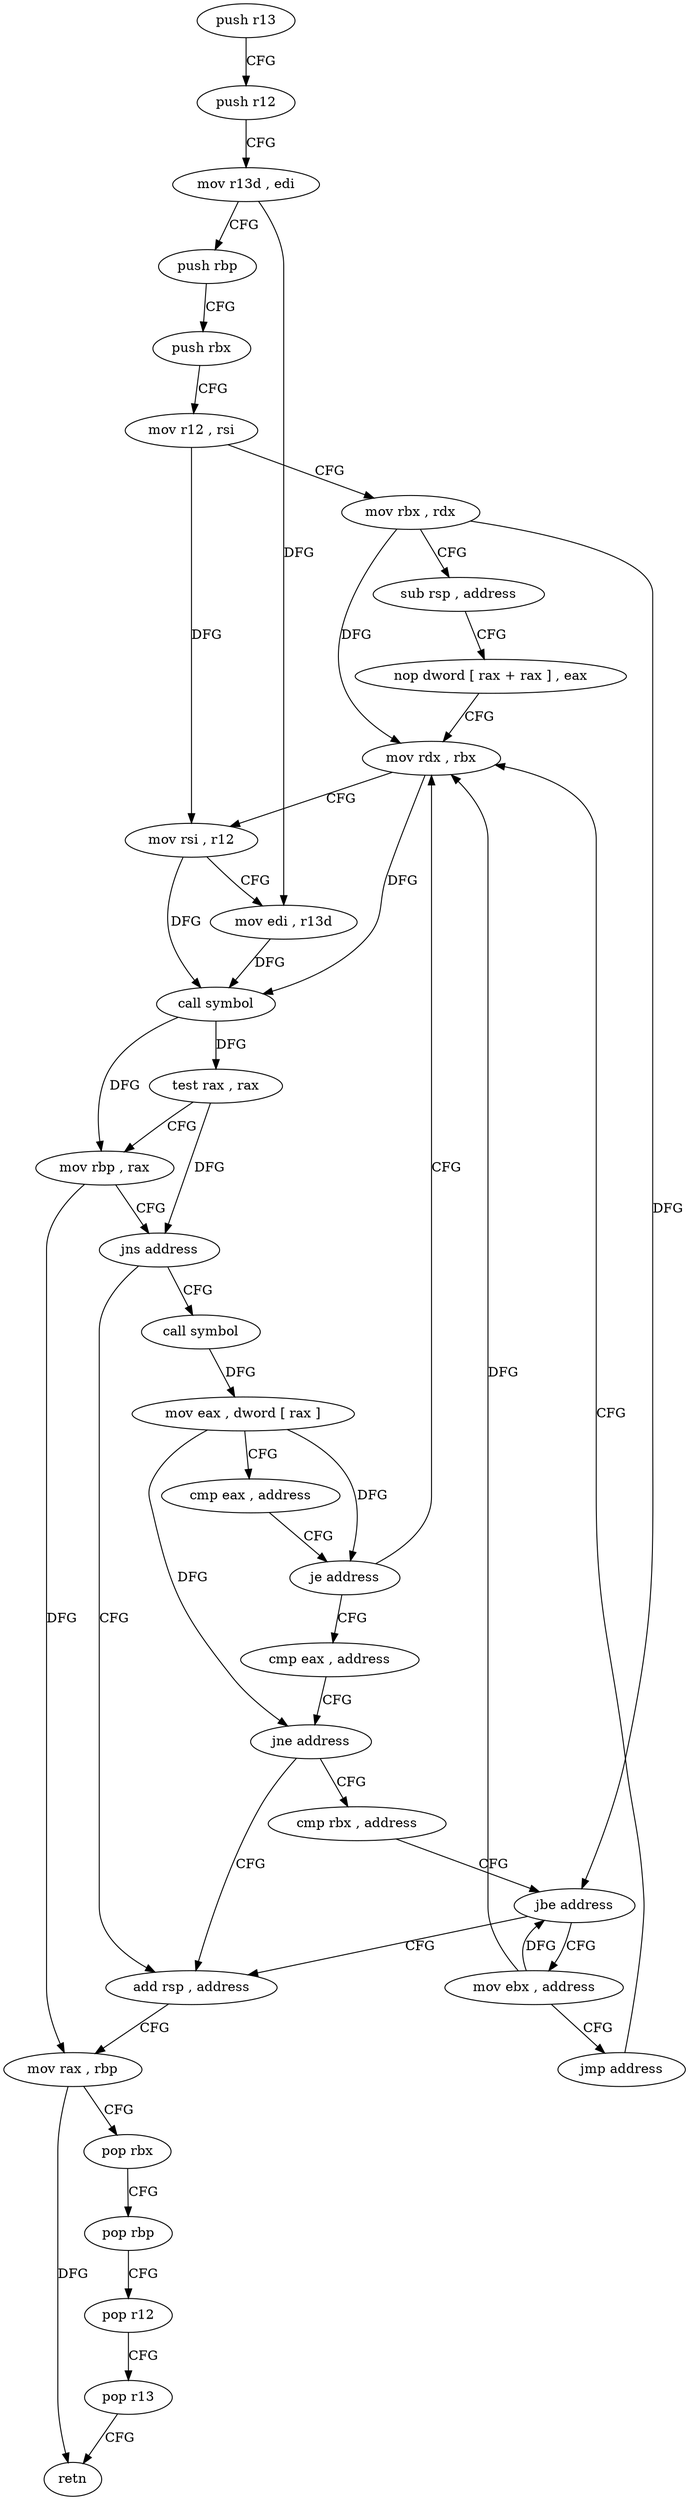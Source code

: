 digraph "func" {
"4237296" [label = "push r13" ]
"4237298" [label = "push r12" ]
"4237300" [label = "mov r13d , edi" ]
"4237303" [label = "push rbp" ]
"4237304" [label = "push rbx" ]
"4237305" [label = "mov r12 , rsi" ]
"4237308" [label = "mov rbx , rdx" ]
"4237311" [label = "sub rsp , address" ]
"4237315" [label = "nop dword [ rax + rax ] , eax" ]
"4237320" [label = "mov rdx , rbx" ]
"4237376" [label = "add rsp , address" ]
"4237380" [label = "mov rax , rbp" ]
"4237383" [label = "pop rbx" ]
"4237384" [label = "pop rbp" ]
"4237385" [label = "pop r12" ]
"4237387" [label = "pop r13" ]
"4237389" [label = "retn" ]
"4237342" [label = "call symbol" ]
"4237347" [label = "mov eax , dword [ rax ]" ]
"4237349" [label = "cmp eax , address" ]
"4237352" [label = "je address" ]
"4237354" [label = "cmp eax , address" ]
"4237323" [label = "mov rsi , r12" ]
"4237326" [label = "mov edi , r13d" ]
"4237329" [label = "call symbol" ]
"4237334" [label = "test rax , rax" ]
"4237337" [label = "mov rbp , rax" ]
"4237340" [label = "jns address" ]
"4237357" [label = "jne address" ]
"4237359" [label = "cmp rbx , address" ]
"4237366" [label = "jbe address" ]
"4237368" [label = "mov ebx , address" ]
"4237373" [label = "jmp address" ]
"4237296" -> "4237298" [ label = "CFG" ]
"4237298" -> "4237300" [ label = "CFG" ]
"4237300" -> "4237303" [ label = "CFG" ]
"4237300" -> "4237326" [ label = "DFG" ]
"4237303" -> "4237304" [ label = "CFG" ]
"4237304" -> "4237305" [ label = "CFG" ]
"4237305" -> "4237308" [ label = "CFG" ]
"4237305" -> "4237323" [ label = "DFG" ]
"4237308" -> "4237311" [ label = "CFG" ]
"4237308" -> "4237320" [ label = "DFG" ]
"4237308" -> "4237366" [ label = "DFG" ]
"4237311" -> "4237315" [ label = "CFG" ]
"4237315" -> "4237320" [ label = "CFG" ]
"4237320" -> "4237323" [ label = "CFG" ]
"4237320" -> "4237329" [ label = "DFG" ]
"4237376" -> "4237380" [ label = "CFG" ]
"4237380" -> "4237383" [ label = "CFG" ]
"4237380" -> "4237389" [ label = "DFG" ]
"4237383" -> "4237384" [ label = "CFG" ]
"4237384" -> "4237385" [ label = "CFG" ]
"4237385" -> "4237387" [ label = "CFG" ]
"4237387" -> "4237389" [ label = "CFG" ]
"4237342" -> "4237347" [ label = "DFG" ]
"4237347" -> "4237349" [ label = "CFG" ]
"4237347" -> "4237352" [ label = "DFG" ]
"4237347" -> "4237357" [ label = "DFG" ]
"4237349" -> "4237352" [ label = "CFG" ]
"4237352" -> "4237320" [ label = "CFG" ]
"4237352" -> "4237354" [ label = "CFG" ]
"4237354" -> "4237357" [ label = "CFG" ]
"4237323" -> "4237326" [ label = "CFG" ]
"4237323" -> "4237329" [ label = "DFG" ]
"4237326" -> "4237329" [ label = "DFG" ]
"4237329" -> "4237334" [ label = "DFG" ]
"4237329" -> "4237337" [ label = "DFG" ]
"4237334" -> "4237337" [ label = "CFG" ]
"4237334" -> "4237340" [ label = "DFG" ]
"4237337" -> "4237340" [ label = "CFG" ]
"4237337" -> "4237380" [ label = "DFG" ]
"4237340" -> "4237376" [ label = "CFG" ]
"4237340" -> "4237342" [ label = "CFG" ]
"4237357" -> "4237376" [ label = "CFG" ]
"4237357" -> "4237359" [ label = "CFG" ]
"4237359" -> "4237366" [ label = "CFG" ]
"4237366" -> "4237376" [ label = "CFG" ]
"4237366" -> "4237368" [ label = "CFG" ]
"4237368" -> "4237373" [ label = "CFG" ]
"4237368" -> "4237320" [ label = "DFG" ]
"4237368" -> "4237366" [ label = "DFG" ]
"4237373" -> "4237320" [ label = "CFG" ]
}
